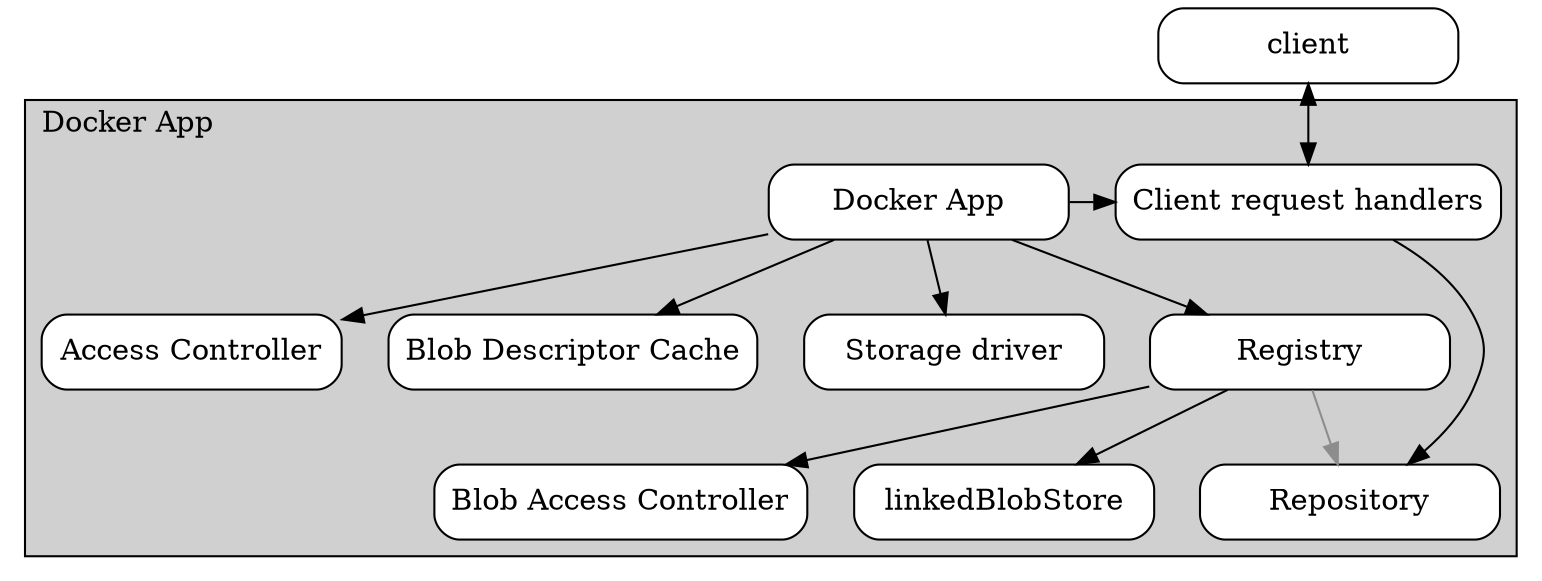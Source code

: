 strict digraph A {
	compound=true;
	graph[ordering="out", style="filled", nodesep=0.3, ranksep=0.5];
	node [shape="rectangle", style="rounded,filled", fillcolor="#ffffff", fontsize=14];

	top [style="invis"];
	client [label="client", width=2];

		subgraph cluster_dockerApp {
			label="Docker App";
			labeljust="l"; labelloc="t";
			fontsize="14";
			fillcolor="#d0d0d0";

			dockerApp     [label="Docker App",              width=2];
			dockerHandler [label="Client request handlers", width=2];

			{
				rank="same";
				dockerApp;
				dockerHandler;
			}

			authController       [label="Access Controller",      width=2];
			blobAccessController [label="Blob Access Controller", width=2];
			blobDescriptorCache  [label="Blob Descriptor Cache",  width=2];

			dockerStorage    [label="Storage driver",  width=2];
			dockerRegistry   [label="Registry",        width=2];
			dockerRepository [label="Repository",      width=2];
			linkedBlobStore  [label="linkedBlobStore", width=2];

			authController->dockerRegistry->dockerStorage [style="invis", constraint="false"];

			dockerApp->{ dockerHandler; dockerStorage; dockerRegistry; authController; blobDescriptorCache; }

			dockerHandler->dockerRepository;

			dockerRegistry->{ blobAccessController; linkedBlobStore; };
			dockerRegistry->dockerRepository [color="#8d8d8d"];
		}

	{
		rank="same";
		top;
		client;
	}

	top->dockerApp [style="invis"];
	client->dockerHandler [dir="both"];
}
